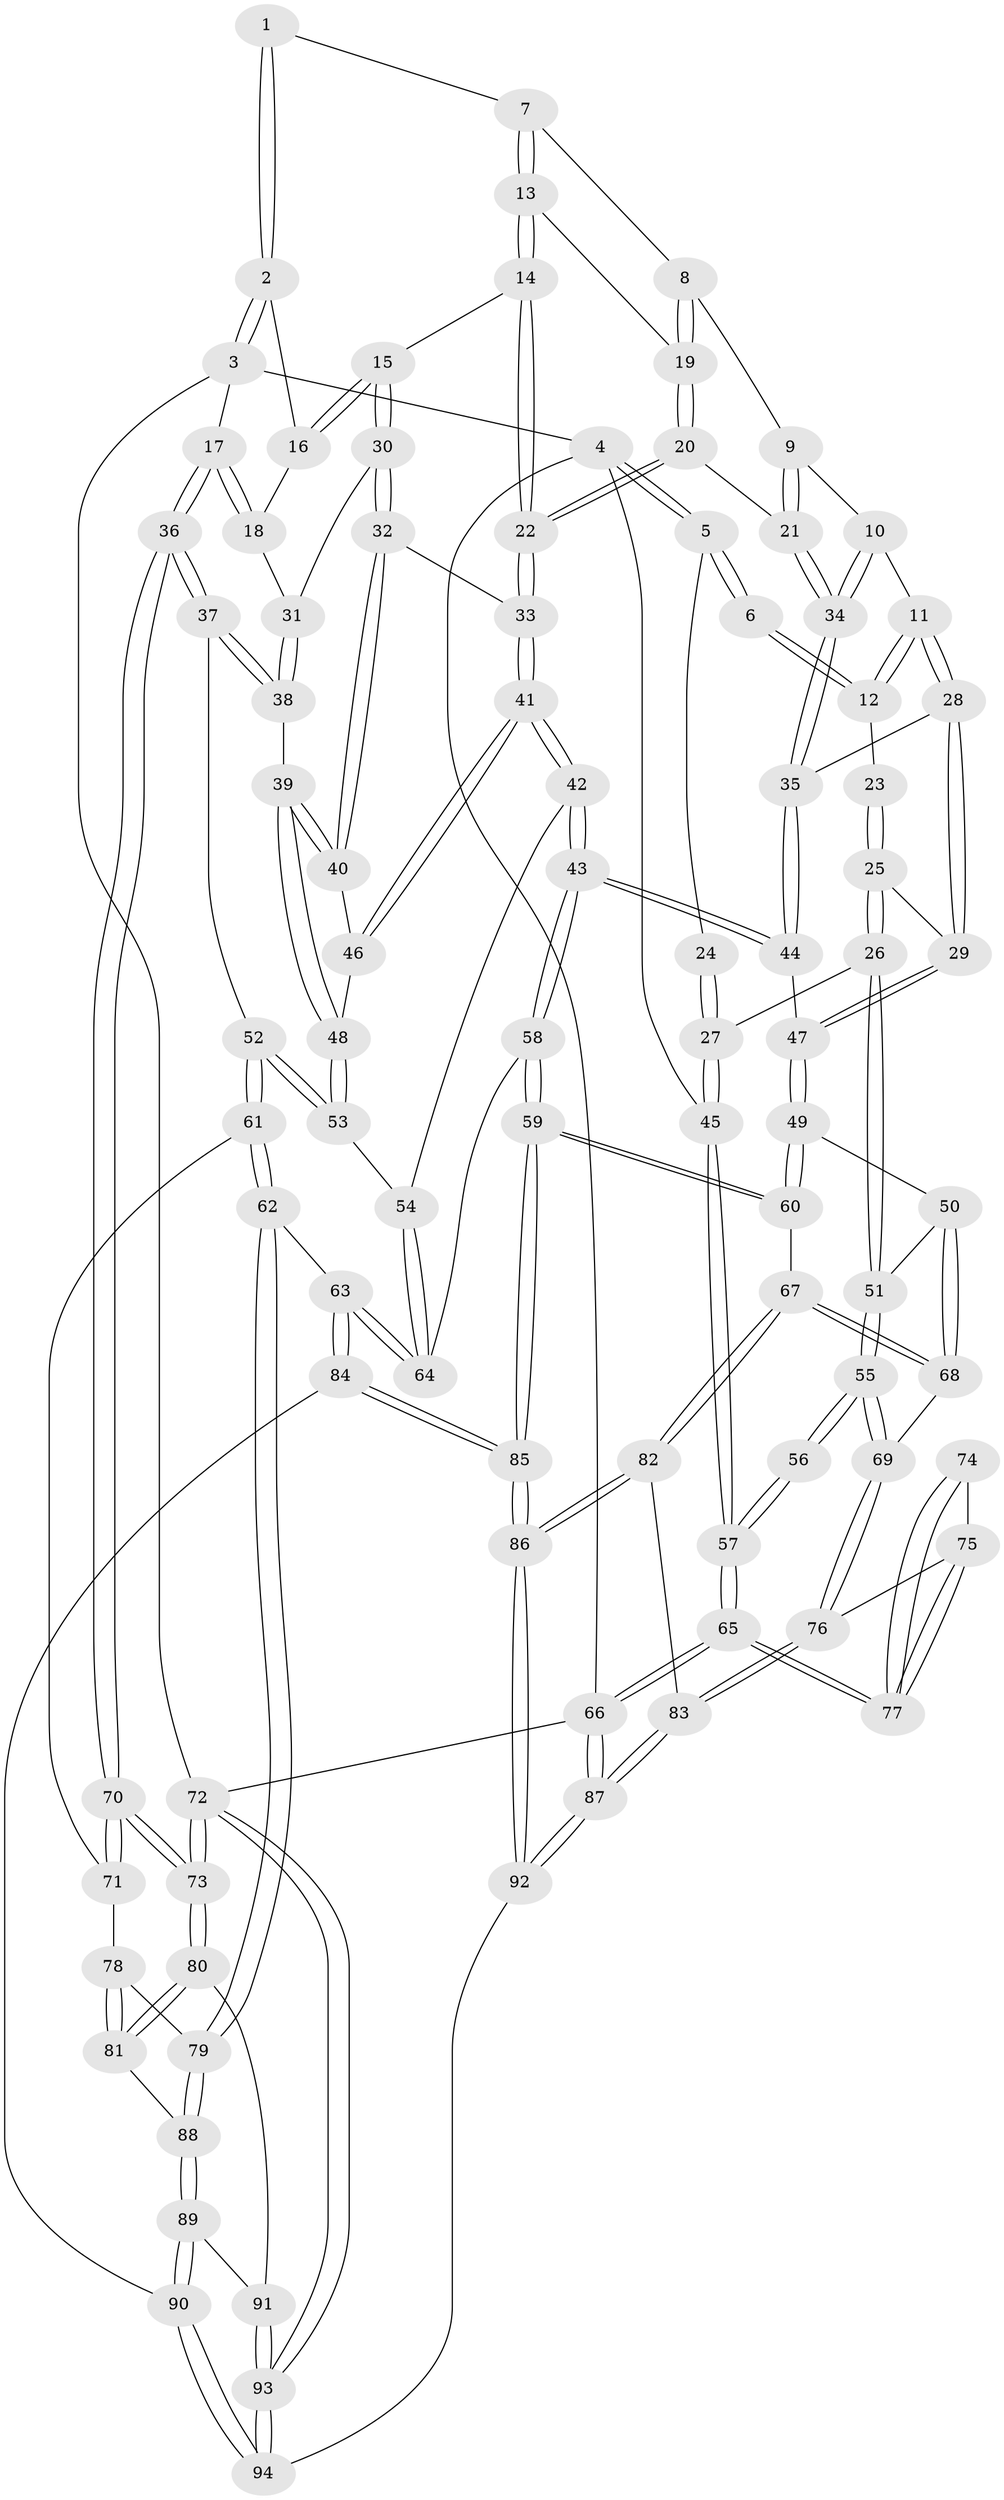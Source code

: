 // coarse degree distribution, {3: 0.23684210526315788, 5: 0.13157894736842105, 2: 0.10526315789473684, 4: 0.5263157894736842}
// Generated by graph-tools (version 1.1) at 2025/38/03/04/25 23:38:27]
// undirected, 94 vertices, 232 edges
graph export_dot {
  node [color=gray90,style=filled];
  1 [pos="+0.5715778927546319+0"];
  2 [pos="+0.9707521358513905+0"];
  3 [pos="+1+0"];
  4 [pos="+0+0"];
  5 [pos="+0+0"];
  6 [pos="+0.5562861419673355+0"];
  7 [pos="+0.5911942326897398+0"];
  8 [pos="+0.582953688321108+0.052329842190917464"];
  9 [pos="+0.5603479025952744+0.08622519793978911"];
  10 [pos="+0.42984884772764675+0.17433259903692905"];
  11 [pos="+0.3958112184040029+0.14258661183437354"];
  12 [pos="+0.3759507454570798+0.11703288595359228"];
  13 [pos="+0.743995761099351+0.13925702919724342"];
  14 [pos="+0.7633977357867229+0.14740813361309893"];
  15 [pos="+0.769505833841972+0.14840798979673228"];
  16 [pos="+0.9313663560016109+0"];
  17 [pos="+1+0.3542440682993155"];
  18 [pos="+0.9269040499764049+0.16995209351301957"];
  19 [pos="+0.6359590159440665+0.1521222588697558"];
  20 [pos="+0.6010307437271251+0.2403694637195103"];
  21 [pos="+0.5463007358150601+0.22965363258594587"];
  22 [pos="+0.6237181371275634+0.26389094852397377"];
  23 [pos="+0.3177168573207092+0.11312846654493104"];
  24 [pos="+0.29482493921382946+0.09314951591429595"];
  25 [pos="+0.18219390576063024+0.31458217483164547"];
  26 [pos="+0.06260526176810245+0.3403898974327488"];
  27 [pos="+0+0.2955176852171323"];
  28 [pos="+0.2965514620305613+0.3001439366970046"];
  29 [pos="+0.2181601412306502+0.32179916606928516"];
  30 [pos="+0.8002988135078356+0.1965537423262557"];
  31 [pos="+0.8421486561138017+0.203782294413685"];
  32 [pos="+0.747658742682283+0.30532551479934134"];
  33 [pos="+0.6393793630868122+0.2913843452602383"];
  34 [pos="+0.4652721356614912+0.2391675130179581"];
  35 [pos="+0.44573171332204536+0.2918643179164055"];
  36 [pos="+1+0.37606414882594347"];
  37 [pos="+1+0.38135406870729877"];
  38 [pos="+0.9303721367645016+0.3699460746516412"];
  39 [pos="+0.8362240718344603+0.40102011446229535"];
  40 [pos="+0.7489716095085099+0.3076521889433972"];
  41 [pos="+0.5784576167710883+0.43648054201953146"];
  42 [pos="+0.5496516709488725+0.46680615025598754"];
  43 [pos="+0.5436056048479115+0.4702797233195375"];
  44 [pos="+0.4762759151558916+0.44845873464305075"];
  45 [pos="+0+0.2599617958208371"];
  46 [pos="+0.6849564422212175+0.4182459590883846"];
  47 [pos="+0.4094279379671106+0.4744987325438919"];
  48 [pos="+0.8056894511974294+0.45760279118990305"];
  49 [pos="+0.36410644150444516+0.5296130253245346"];
  50 [pos="+0.2783688424691925+0.5432702741594588"];
  51 [pos="+0.15255354946691177+0.5137835419638095"];
  52 [pos="+0.8714370082778978+0.5802101400027764"];
  53 [pos="+0.7988582763310756+0.5023479746082942"];
  54 [pos="+0.7639785093016838+0.5211774590301127"];
  55 [pos="+0.12795106334024656+0.6337594950283274"];
  56 [pos="+0.030710098677012177+0.6589248623536373"];
  57 [pos="+0+0.6424592857086772"];
  58 [pos="+0.58854470467641+0.6564228170430778"];
  59 [pos="+0.5304774269038816+0.720990848565774"];
  60 [pos="+0.39334425925186134+0.6750197454331465"];
  61 [pos="+0.8724415181113749+0.5906412386821813"];
  62 [pos="+0.8058435525121442+0.7143004873740025"];
  63 [pos="+0.7342041942142558+0.7040588326970703"];
  64 [pos="+0.6760996723468642+0.6640944381203846"];
  65 [pos="+0+1"];
  66 [pos="+0+1"];
  67 [pos="+0.31642515420993367+0.7236470888619235"];
  68 [pos="+0.2670836550530828+0.6962424441307034"];
  69 [pos="+0.1623797478949056+0.6908192217144027"];
  70 [pos="+1+0.6323074742911698"];
  71 [pos="+1+0.6726802953284285"];
  72 [pos="+1+1"];
  73 [pos="+1+1"];
  74 [pos="+0.034073923004042245+0.6771443502123847"];
  75 [pos="+0.0809396753673016+0.764993934953472"];
  76 [pos="+0.15072560060004397+0.7403993688834302"];
  77 [pos="+0.041972294453454864+0.7864691289603565"];
  78 [pos="+0.9774720982693947+0.6948394144216654"];
  79 [pos="+0.8083706581437482+0.7172729776936477"];
  80 [pos="+1+0.9405079745596487"];
  81 [pos="+0.9386852816947349+0.7837376949727969"];
  82 [pos="+0.3104970459457485+0.8422907320120658"];
  83 [pos="+0.18532508756051952+0.8645839859915734"];
  84 [pos="+0.6843254710014275+0.8646364614224682"];
  85 [pos="+0.5255763076384982+0.8646235390902319"];
  86 [pos="+0.46080274304137275+0.9623966870607176"];
  87 [pos="+0+1"];
  88 [pos="+0.8459073094844901+0.7948877815556689"];
  89 [pos="+0.83242586421974+0.8761283935040295"];
  90 [pos="+0.7545389013207761+0.9119262806869086"];
  91 [pos="+0.8521574102818394+0.8903927405361888"];
  92 [pos="+0.4582818105575681+1"];
  93 [pos="+0.9477484127976471+1"];
  94 [pos="+0.6937897001254246+1"];
  1 -- 2;
  1 -- 2;
  1 -- 7;
  2 -- 3;
  2 -- 3;
  2 -- 16;
  3 -- 4;
  3 -- 17;
  3 -- 72;
  4 -- 5;
  4 -- 5;
  4 -- 45;
  4 -- 66;
  5 -- 6;
  5 -- 6;
  5 -- 24;
  6 -- 12;
  6 -- 12;
  7 -- 8;
  7 -- 13;
  7 -- 13;
  8 -- 9;
  8 -- 19;
  8 -- 19;
  9 -- 10;
  9 -- 21;
  9 -- 21;
  10 -- 11;
  10 -- 34;
  10 -- 34;
  11 -- 12;
  11 -- 12;
  11 -- 28;
  11 -- 28;
  12 -- 23;
  13 -- 14;
  13 -- 14;
  13 -- 19;
  14 -- 15;
  14 -- 22;
  14 -- 22;
  15 -- 16;
  15 -- 16;
  15 -- 30;
  15 -- 30;
  16 -- 18;
  17 -- 18;
  17 -- 18;
  17 -- 36;
  17 -- 36;
  18 -- 31;
  19 -- 20;
  19 -- 20;
  20 -- 21;
  20 -- 22;
  20 -- 22;
  21 -- 34;
  21 -- 34;
  22 -- 33;
  22 -- 33;
  23 -- 25;
  23 -- 25;
  24 -- 27;
  24 -- 27;
  25 -- 26;
  25 -- 26;
  25 -- 29;
  26 -- 27;
  26 -- 51;
  26 -- 51;
  27 -- 45;
  27 -- 45;
  28 -- 29;
  28 -- 29;
  28 -- 35;
  29 -- 47;
  29 -- 47;
  30 -- 31;
  30 -- 32;
  30 -- 32;
  31 -- 38;
  31 -- 38;
  32 -- 33;
  32 -- 40;
  32 -- 40;
  33 -- 41;
  33 -- 41;
  34 -- 35;
  34 -- 35;
  35 -- 44;
  35 -- 44;
  36 -- 37;
  36 -- 37;
  36 -- 70;
  36 -- 70;
  37 -- 38;
  37 -- 38;
  37 -- 52;
  38 -- 39;
  39 -- 40;
  39 -- 40;
  39 -- 48;
  39 -- 48;
  40 -- 46;
  41 -- 42;
  41 -- 42;
  41 -- 46;
  41 -- 46;
  42 -- 43;
  42 -- 43;
  42 -- 54;
  43 -- 44;
  43 -- 44;
  43 -- 58;
  43 -- 58;
  44 -- 47;
  45 -- 57;
  45 -- 57;
  46 -- 48;
  47 -- 49;
  47 -- 49;
  48 -- 53;
  48 -- 53;
  49 -- 50;
  49 -- 60;
  49 -- 60;
  50 -- 51;
  50 -- 68;
  50 -- 68;
  51 -- 55;
  51 -- 55;
  52 -- 53;
  52 -- 53;
  52 -- 61;
  52 -- 61;
  53 -- 54;
  54 -- 64;
  54 -- 64;
  55 -- 56;
  55 -- 56;
  55 -- 69;
  55 -- 69;
  56 -- 57;
  56 -- 57;
  57 -- 65;
  57 -- 65;
  58 -- 59;
  58 -- 59;
  58 -- 64;
  59 -- 60;
  59 -- 60;
  59 -- 85;
  59 -- 85;
  60 -- 67;
  61 -- 62;
  61 -- 62;
  61 -- 71;
  62 -- 63;
  62 -- 79;
  62 -- 79;
  63 -- 64;
  63 -- 64;
  63 -- 84;
  63 -- 84;
  65 -- 66;
  65 -- 66;
  65 -- 77;
  65 -- 77;
  66 -- 87;
  66 -- 87;
  66 -- 72;
  67 -- 68;
  67 -- 68;
  67 -- 82;
  67 -- 82;
  68 -- 69;
  69 -- 76;
  69 -- 76;
  70 -- 71;
  70 -- 71;
  70 -- 73;
  70 -- 73;
  71 -- 78;
  72 -- 73;
  72 -- 73;
  72 -- 93;
  72 -- 93;
  73 -- 80;
  73 -- 80;
  74 -- 75;
  74 -- 77;
  74 -- 77;
  75 -- 76;
  75 -- 77;
  75 -- 77;
  76 -- 83;
  76 -- 83;
  78 -- 79;
  78 -- 81;
  78 -- 81;
  79 -- 88;
  79 -- 88;
  80 -- 81;
  80 -- 81;
  80 -- 91;
  81 -- 88;
  82 -- 83;
  82 -- 86;
  82 -- 86;
  83 -- 87;
  83 -- 87;
  84 -- 85;
  84 -- 85;
  84 -- 90;
  85 -- 86;
  85 -- 86;
  86 -- 92;
  86 -- 92;
  87 -- 92;
  87 -- 92;
  88 -- 89;
  88 -- 89;
  89 -- 90;
  89 -- 90;
  89 -- 91;
  90 -- 94;
  90 -- 94;
  91 -- 93;
  91 -- 93;
  92 -- 94;
  93 -- 94;
  93 -- 94;
}
